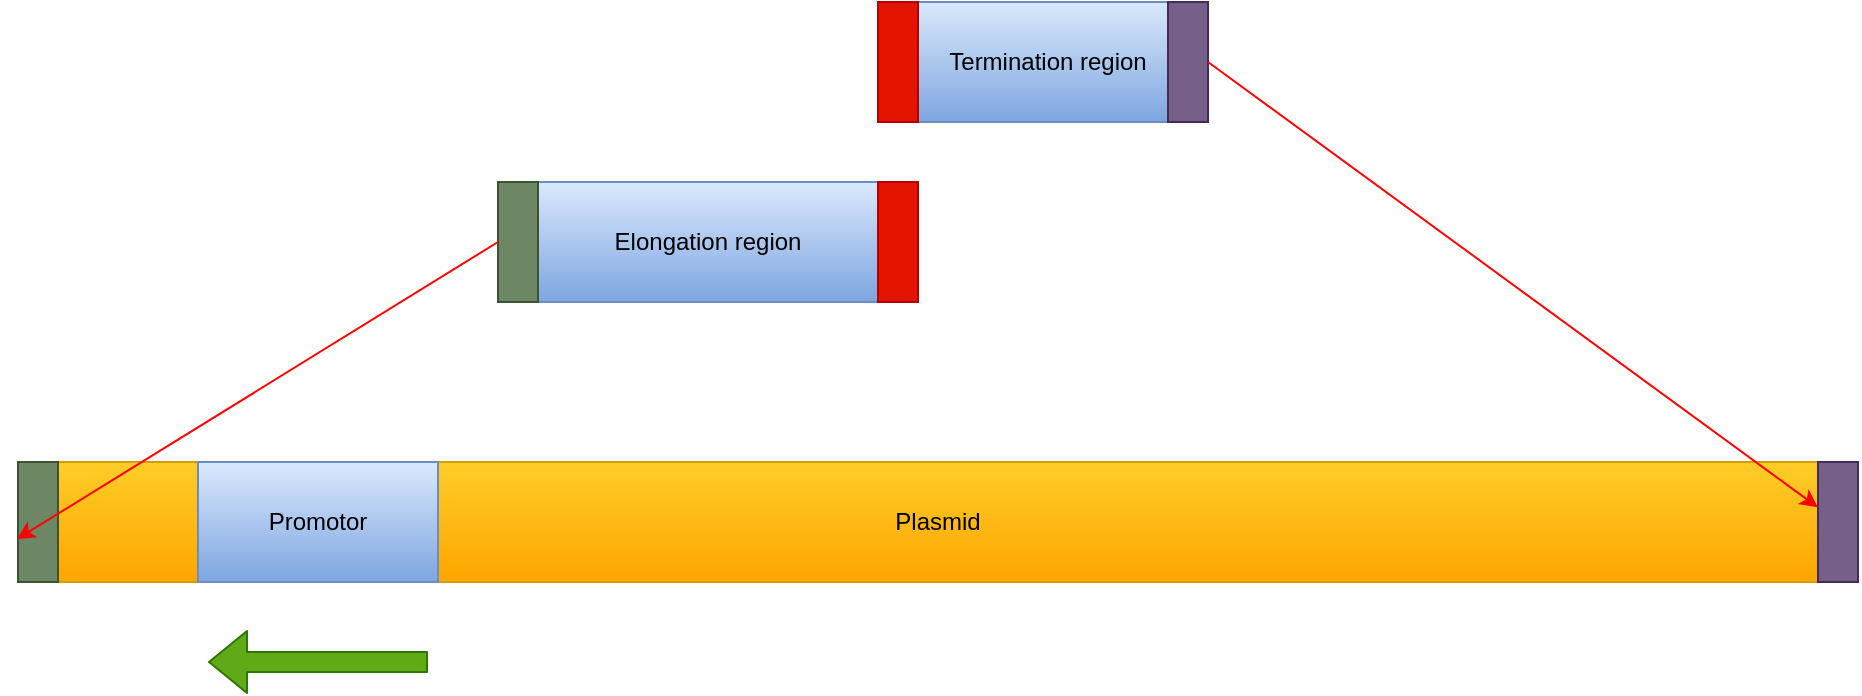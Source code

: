 <mxfile>
    <diagram id="f_w0PUPVATt4LWaivAEG" name="Page-1">
        <mxGraphModel dx="1643" dy="505" grid="1" gridSize="10" guides="1" tooltips="1" connect="1" arrows="1" fold="1" page="1" pageScale="1" pageWidth="850" pageHeight="1100" math="0" shadow="0">
            <root>
                <mxCell id="0"/>
                <mxCell id="1" parent="0"/>
                <mxCell id="10" value="Elongation region" style="rounded=0;whiteSpace=wrap;html=1;gradientColor=#7ea6e0;fillColor=#dae8fc;strokeColor=#6c8ebf;" parent="1" vertex="1">
                    <mxGeometry x="70" y="190" width="210" height="60" as="geometry"/>
                </mxCell>
                <mxCell id="2" value="Plasmid" style="rounded=0;whiteSpace=wrap;html=1;gradientColor=#ffa500;fillColor=#ffcd28;strokeColor=#d79b00;" parent="1" vertex="1">
                    <mxGeometry x="-170" y="330" width="920" height="60" as="geometry"/>
                </mxCell>
                <mxCell id="4" value="Promotor" style="rounded=0;whiteSpace=wrap;html=1;gradientColor=#7ea6e0;fillColor=#dae8fc;strokeColor=#6c8ebf;" parent="1" vertex="1">
                    <mxGeometry x="-80" y="330" width="120" height="60" as="geometry"/>
                </mxCell>
                <mxCell id="5" value="Termination region" style="rounded=0;whiteSpace=wrap;html=1;gradientColor=#7ea6e0;fillColor=#dae8fc;strokeColor=#6c8ebf;" parent="1" vertex="1">
                    <mxGeometry x="265" y="100" width="160" height="60" as="geometry"/>
                </mxCell>
                <mxCell id="6" value="" style="rounded=0;whiteSpace=wrap;html=1;fillColor=#6d8764;strokeColor=#3A5431;fontColor=#ffffff;" parent="1" vertex="1">
                    <mxGeometry x="70" y="190" width="20" height="60" as="geometry"/>
                </mxCell>
                <mxCell id="7" value="" style="rounded=0;whiteSpace=wrap;html=1;fillColor=#6d8764;strokeColor=#3A5431;fontColor=#ffffff;" parent="1" vertex="1">
                    <mxGeometry x="-170" y="330" width="20" height="60" as="geometry"/>
                </mxCell>
                <mxCell id="11" value="" style="rounded=0;whiteSpace=wrap;html=1;fillColor=#e51400;strokeColor=#B20000;fontColor=#ffffff;" parent="1" vertex="1">
                    <mxGeometry x="260" y="100" width="20" height="60" as="geometry"/>
                </mxCell>
                <mxCell id="15" value="" style="rounded=0;whiteSpace=wrap;html=1;fillColor=#76608a;strokeColor=#432D57;fontColor=#ffffff;" parent="1" vertex="1">
                    <mxGeometry x="405" y="100" width="20" height="60" as="geometry"/>
                </mxCell>
                <mxCell id="16" value="" style="rounded=0;whiteSpace=wrap;html=1;fillColor=#76608a;strokeColor=#432D57;fontColor=#ffffff;" parent="1" vertex="1">
                    <mxGeometry x="730" y="330" width="20" height="60" as="geometry"/>
                </mxCell>
                <mxCell id="19" value="" style="shape=flexArrow;endArrow=classic;html=1;fillColor=#60a917;strokeColor=#2D7600;" edge="1" parent="1">
                    <mxGeometry width="50" height="50" relative="1" as="geometry">
                        <mxPoint x="35" y="430" as="sourcePoint"/>
                        <mxPoint x="-75" y="430" as="targetPoint"/>
                    </mxGeometry>
                </mxCell>
                <mxCell id="20" value="" style="endArrow=classic;html=1;entryX=-0.029;entryY=0.643;entryDx=0;entryDy=0;entryPerimeter=0;exitX=0;exitY=0.5;exitDx=0;exitDy=0;strokeColor=#FF0000;" edge="1" parent="1" source="6" target="7">
                    <mxGeometry width="50" height="50" relative="1" as="geometry">
                        <mxPoint x="-60" y="230" as="sourcePoint"/>
                        <mxPoint x="-10" y="180" as="targetPoint"/>
                    </mxGeometry>
                </mxCell>
                <mxCell id="22" value="" style="rounded=0;whiteSpace=wrap;html=1;fillColor=#e51400;strokeColor=#B20000;fontColor=#ffffff;" vertex="1" parent="1">
                    <mxGeometry x="260" y="190" width="20" height="60" as="geometry"/>
                </mxCell>
                <mxCell id="23" value="" style="endArrow=classic;html=1;exitX=1;exitY=0.5;exitDx=0;exitDy=0;strokeColor=#FF0000;" edge="1" parent="1" source="15" target="16">
                    <mxGeometry width="50" height="50" relative="1" as="geometry">
                        <mxPoint x="80" y="230" as="sourcePoint"/>
                        <mxPoint x="-160.58" y="378.58" as="targetPoint"/>
                    </mxGeometry>
                </mxCell>
            </root>
        </mxGraphModel>
    </diagram>
</mxfile>